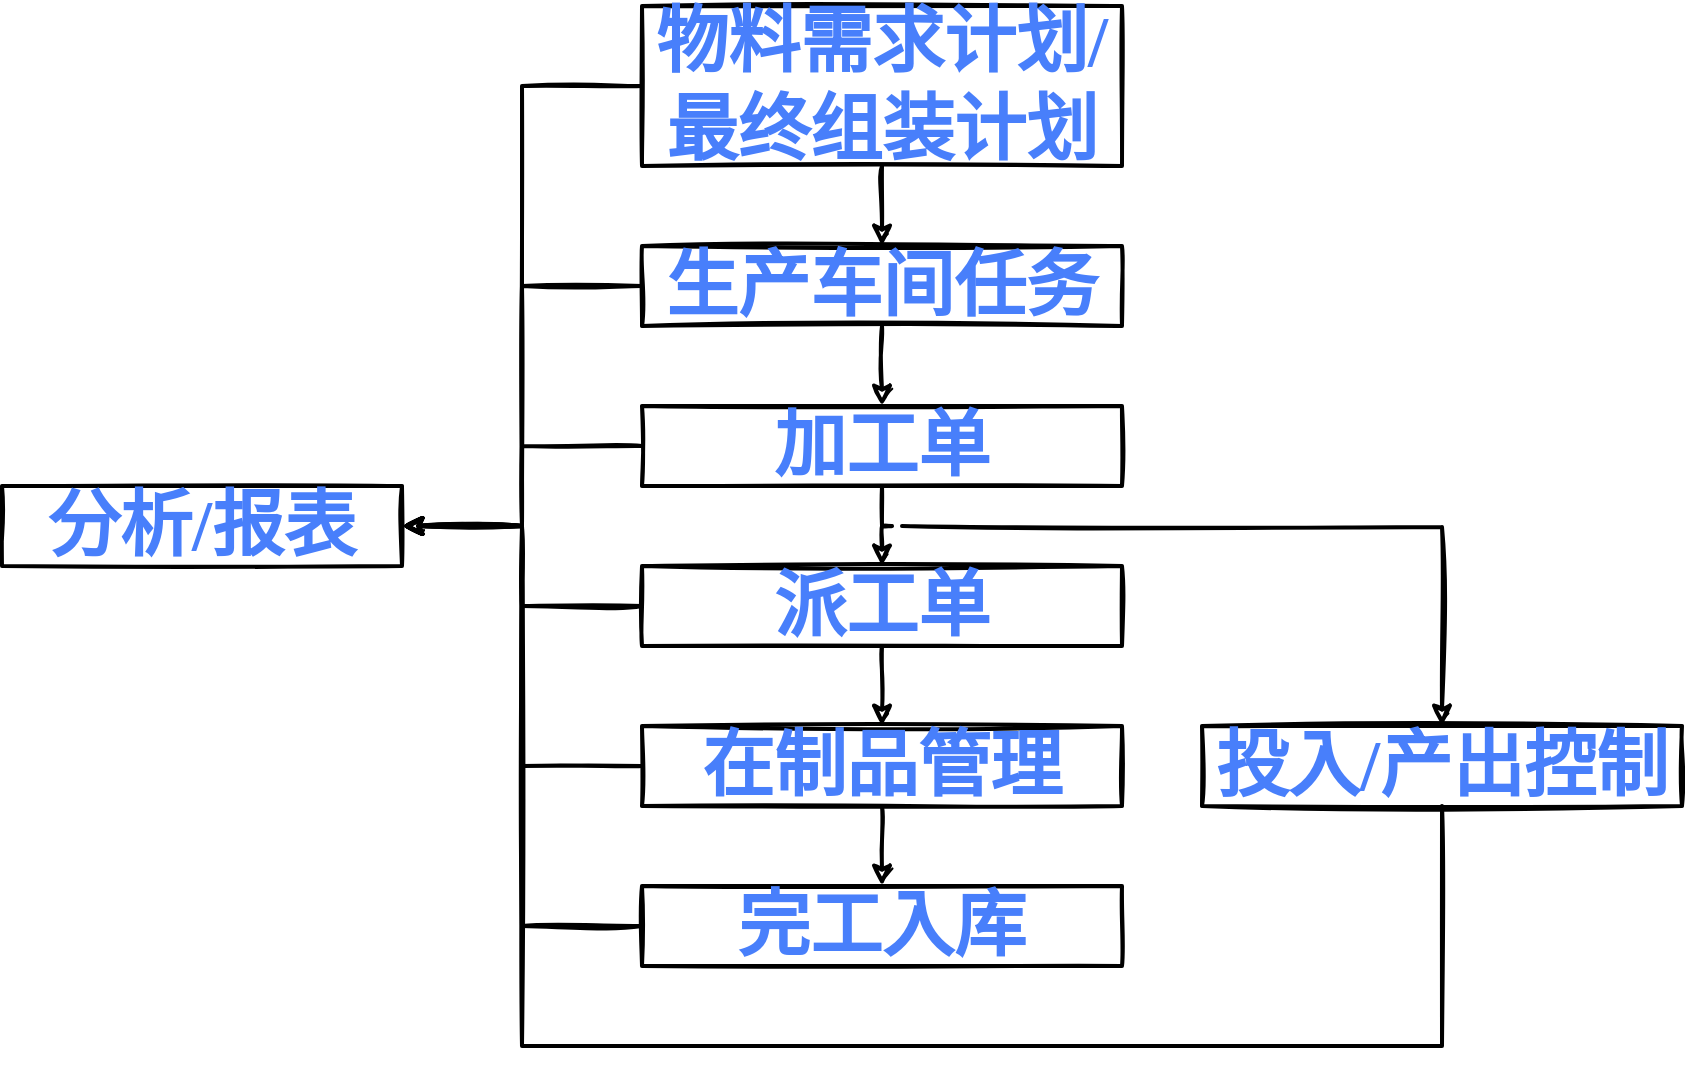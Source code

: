 <mxfile version="17.2.4" type="device"><diagram id="URuedX8x39ZnW2CHjkSC" name="Page-1"><mxGraphModel dx="1106" dy="997" grid="1" gridSize="10" guides="1" tooltips="1" connect="1" arrows="1" fold="1" page="1" pageScale="1" pageWidth="1600" pageHeight="900" math="0" shadow="0"><root><mxCell id="0"/><mxCell id="1" parent="0"/><mxCell id="RfTTD2ZKAuVx4LQ9rV71-23" value="" style="group" vertex="1" connectable="0" parent="1"><mxGeometry x="40" y="40" width="840" height="520" as="geometry"/></mxCell><mxCell id="RfTTD2ZKAuVx4LQ9rV71-2" value="&lt;font style=&quot;font-size: 36px&quot; color=&quot;#487ffb&quot;&gt;&lt;b&gt;物料需求计划/&lt;br&gt;最终组装计划&lt;/b&gt;&lt;/font&gt;" style="rounded=0;whiteSpace=wrap;html=1;fontFamily=FZJingLeiS-R-GB;strokeWidth=2;sketch=1;fillColor=none;" vertex="1" parent="RfTTD2ZKAuVx4LQ9rV71-23"><mxGeometry x="320" width="240" height="80" as="geometry"/></mxCell><mxCell id="RfTTD2ZKAuVx4LQ9rV71-16" style="edgeStyle=orthogonalEdgeStyle;rounded=0;sketch=1;orthogonalLoop=1;jettySize=auto;html=1;exitX=0;exitY=0.5;exitDx=0;exitDy=0;fontFamily=FZJingLeiS-R-GB;fontSize=36;fontColor=#487FFB;strokeWidth=2;" edge="1" parent="RfTTD2ZKAuVx4LQ9rV71-23" source="RfTTD2ZKAuVx4LQ9rV71-3"><mxGeometry relative="1" as="geometry"><mxPoint x="200" y="260" as="targetPoint"/><Array as="points"><mxPoint x="260" y="140"/><mxPoint x="260" y="260"/></Array></mxGeometry></mxCell><mxCell id="RfTTD2ZKAuVx4LQ9rV71-3" value="&lt;font color=&quot;#487ffb&quot;&gt;&lt;span style=&quot;font-size: 36px&quot;&gt;&lt;b&gt;生产车间任务&lt;/b&gt;&lt;/span&gt;&lt;/font&gt;" style="rounded=0;whiteSpace=wrap;html=1;fontFamily=FZJingLeiS-R-GB;strokeWidth=2;sketch=1;fillColor=none;" vertex="1" parent="RfTTD2ZKAuVx4LQ9rV71-23"><mxGeometry x="320" y="120" width="240" height="40" as="geometry"/></mxCell><mxCell id="RfTTD2ZKAuVx4LQ9rV71-10" style="edgeStyle=orthogonalEdgeStyle;rounded=0;orthogonalLoop=1;jettySize=auto;html=1;exitX=0.5;exitY=1;exitDx=0;exitDy=0;entryX=0.5;entryY=0;entryDx=0;entryDy=0;fontFamily=FZJingLeiS-R-GB;fontSize=36;fontColor=#487FFB;sketch=1;strokeWidth=2;" edge="1" parent="RfTTD2ZKAuVx4LQ9rV71-23" source="RfTTD2ZKAuVx4LQ9rV71-2" target="RfTTD2ZKAuVx4LQ9rV71-3"><mxGeometry relative="1" as="geometry"/></mxCell><mxCell id="RfTTD2ZKAuVx4LQ9rV71-17" style="edgeStyle=orthogonalEdgeStyle;rounded=0;sketch=1;orthogonalLoop=1;jettySize=auto;html=1;exitX=0;exitY=0.5;exitDx=0;exitDy=0;fontFamily=FZJingLeiS-R-GB;fontSize=36;fontColor=#487FFB;strokeWidth=2;" edge="1" parent="RfTTD2ZKAuVx4LQ9rV71-23" source="RfTTD2ZKAuVx4LQ9rV71-4"><mxGeometry relative="1" as="geometry"><mxPoint x="200" y="260" as="targetPoint"/><Array as="points"><mxPoint x="260" y="220"/><mxPoint x="260" y="260"/></Array></mxGeometry></mxCell><mxCell id="RfTTD2ZKAuVx4LQ9rV71-21" style="edgeStyle=orthogonalEdgeStyle;rounded=0;sketch=1;orthogonalLoop=1;jettySize=auto;html=1;entryX=0.5;entryY=0;entryDx=0;entryDy=0;fontFamily=FZJingLeiS-R-GB;fontSize=36;fontColor=#487FFB;strokeWidth=2;" edge="1" parent="RfTTD2ZKAuVx4LQ9rV71-23" target="RfTTD2ZKAuVx4LQ9rV71-9"><mxGeometry relative="1" as="geometry"><mxPoint x="450" y="260" as="sourcePoint"/></mxGeometry></mxCell><mxCell id="RfTTD2ZKAuVx4LQ9rV71-4" value="&lt;font color=&quot;#487ffb&quot;&gt;&lt;span style=&quot;font-size: 36px&quot;&gt;&lt;b&gt;加工单&lt;/b&gt;&lt;/span&gt;&lt;/font&gt;" style="rounded=0;whiteSpace=wrap;html=1;fontFamily=FZJingLeiS-R-GB;strokeWidth=2;sketch=1;fillColor=none;" vertex="1" parent="RfTTD2ZKAuVx4LQ9rV71-23"><mxGeometry x="320" y="200" width="240" height="40" as="geometry"/></mxCell><mxCell id="RfTTD2ZKAuVx4LQ9rV71-11" style="edgeStyle=orthogonalEdgeStyle;rounded=0;sketch=1;orthogonalLoop=1;jettySize=auto;html=1;exitX=0.5;exitY=1;exitDx=0;exitDy=0;entryX=0.5;entryY=0;entryDx=0;entryDy=0;fontFamily=FZJingLeiS-R-GB;fontSize=36;fontColor=#487FFB;strokeWidth=2;" edge="1" parent="RfTTD2ZKAuVx4LQ9rV71-23" source="RfTTD2ZKAuVx4LQ9rV71-3" target="RfTTD2ZKAuVx4LQ9rV71-4"><mxGeometry relative="1" as="geometry"/></mxCell><mxCell id="RfTTD2ZKAuVx4LQ9rV71-18" style="edgeStyle=orthogonalEdgeStyle;rounded=0;sketch=1;orthogonalLoop=1;jettySize=auto;html=1;exitX=0;exitY=0.5;exitDx=0;exitDy=0;fontFamily=FZJingLeiS-R-GB;fontSize=36;fontColor=#487FFB;strokeWidth=2;" edge="1" parent="RfTTD2ZKAuVx4LQ9rV71-23" source="RfTTD2ZKAuVx4LQ9rV71-5"><mxGeometry relative="1" as="geometry"><mxPoint x="200" y="260" as="targetPoint"/><Array as="points"><mxPoint x="260" y="300"/><mxPoint x="260" y="260"/></Array></mxGeometry></mxCell><mxCell id="RfTTD2ZKAuVx4LQ9rV71-5" value="&lt;font color=&quot;#487ffb&quot;&gt;&lt;span style=&quot;font-size: 36px&quot;&gt;&lt;b&gt;派工单&lt;/b&gt;&lt;/span&gt;&lt;/font&gt;" style="rounded=0;whiteSpace=wrap;html=1;fontFamily=FZJingLeiS-R-GB;strokeWidth=2;sketch=1;fillColor=none;" vertex="1" parent="RfTTD2ZKAuVx4LQ9rV71-23"><mxGeometry x="320" y="280" width="240" height="40" as="geometry"/></mxCell><mxCell id="RfTTD2ZKAuVx4LQ9rV71-12" style="edgeStyle=orthogonalEdgeStyle;rounded=0;sketch=1;orthogonalLoop=1;jettySize=auto;html=1;exitX=0.5;exitY=1;exitDx=0;exitDy=0;entryX=0.5;entryY=0;entryDx=0;entryDy=0;fontFamily=FZJingLeiS-R-GB;fontSize=36;fontColor=#487FFB;strokeWidth=2;" edge="1" parent="RfTTD2ZKAuVx4LQ9rV71-23" source="RfTTD2ZKAuVx4LQ9rV71-4" target="RfTTD2ZKAuVx4LQ9rV71-5"><mxGeometry relative="1" as="geometry"><Array as="points"><mxPoint x="445" y="260"/><mxPoint x="445" y="260"/></Array></mxGeometry></mxCell><mxCell id="RfTTD2ZKAuVx4LQ9rV71-19" style="edgeStyle=orthogonalEdgeStyle;rounded=0;sketch=1;orthogonalLoop=1;jettySize=auto;html=1;exitX=0;exitY=0.5;exitDx=0;exitDy=0;fontFamily=FZJingLeiS-R-GB;fontSize=36;fontColor=#487FFB;strokeWidth=2;" edge="1" parent="RfTTD2ZKAuVx4LQ9rV71-23" source="RfTTD2ZKAuVx4LQ9rV71-6"><mxGeometry relative="1" as="geometry"><mxPoint x="200" y="260" as="targetPoint"/><Array as="points"><mxPoint x="260" y="380"/><mxPoint x="260" y="260"/></Array></mxGeometry></mxCell><mxCell id="RfTTD2ZKAuVx4LQ9rV71-6" value="&lt;font color=&quot;#487ffb&quot;&gt;&lt;span style=&quot;font-size: 36px&quot;&gt;&lt;b&gt;在制品管理&lt;/b&gt;&lt;/span&gt;&lt;/font&gt;&lt;span style=&quot;color: rgba(0 , 0 , 0 , 0) ; font-family: monospace ; font-size: 0px&quot;&gt;%3CmxGraphModel%3E%3Croot%3E%3CmxCell%20id%3D%220%22%2F%3E%3CmxCell%20id%3D%221%22%20parent%3D%220%22%2F%3E%3CmxCell%20id%3D%222%22%20value%3D%22%26lt%3Bfont%20color%3D%26quot%3B%23487ffb%26quot%3B%26gt%3B%26lt%3Bspan%20style%3D%26quot%3Bfont-size%3A%2036px%26quot%3B%26gt%3B%26lt%3Bb%26gt%3B%E7%94%9F%E4%BA%A7%E8%BD%A6%E9%97%B4%E4%BB%BB%E5%8A%A1%26lt%3B%2Fb%26gt%3B%26lt%3B%2Fspan%26gt%3B%26lt%3B%2Ffont%26gt%3B%22%20style%3D%22rounded%3D0%3BwhiteSpace%3Dwrap%3Bhtml%3D1%3BfontFamily%3DFZJingLeiS-R-GB%3BstrokeWidth%3D2%3Bsketch%3D1%3BfillColor%3Dnone%3B%22%20vertex%3D%221%22%20parent%3D%221%22%3E%3CmxGeometry%20x%3D%22280%22%20y%3D%22160%22%20width%3D%22250%22%20height%3D%2240%22%20as%3D%22geometry%22%2F%3E%3C%2FmxCell%3E%3C%2Froot%3E%3C%2FmxGraphModel%3E&lt;/span&gt;" style="rounded=0;whiteSpace=wrap;html=1;fontFamily=FZJingLeiS-R-GB;strokeWidth=2;sketch=1;fillColor=none;" vertex="1" parent="RfTTD2ZKAuVx4LQ9rV71-23"><mxGeometry x="320" y="360" width="240" height="40" as="geometry"/></mxCell><mxCell id="RfTTD2ZKAuVx4LQ9rV71-13" style="edgeStyle=orthogonalEdgeStyle;rounded=0;sketch=1;orthogonalLoop=1;jettySize=auto;html=1;exitX=0.5;exitY=1;exitDx=0;exitDy=0;entryX=0.5;entryY=0;entryDx=0;entryDy=0;fontFamily=FZJingLeiS-R-GB;fontSize=36;fontColor=#487FFB;strokeWidth=2;" edge="1" parent="RfTTD2ZKAuVx4LQ9rV71-23" source="RfTTD2ZKAuVx4LQ9rV71-5" target="RfTTD2ZKAuVx4LQ9rV71-6"><mxGeometry relative="1" as="geometry"/></mxCell><mxCell id="RfTTD2ZKAuVx4LQ9rV71-7" value="&lt;font color=&quot;#487ffb&quot;&gt;&lt;span style=&quot;font-size: 36px&quot;&gt;&lt;b&gt;完工入库&lt;/b&gt;&lt;/span&gt;&lt;/font&gt;" style="rounded=0;whiteSpace=wrap;html=1;fontFamily=FZJingLeiS-R-GB;strokeWidth=2;sketch=1;fillColor=none;" vertex="1" parent="RfTTD2ZKAuVx4LQ9rV71-23"><mxGeometry x="320" y="440" width="240" height="40" as="geometry"/></mxCell><mxCell id="RfTTD2ZKAuVx4LQ9rV71-14" style="edgeStyle=orthogonalEdgeStyle;rounded=0;sketch=1;orthogonalLoop=1;jettySize=auto;html=1;exitX=0.5;exitY=1;exitDx=0;exitDy=0;entryX=0.5;entryY=0;entryDx=0;entryDy=0;fontFamily=FZJingLeiS-R-GB;fontSize=36;fontColor=#487FFB;strokeWidth=2;" edge="1" parent="RfTTD2ZKAuVx4LQ9rV71-23" source="RfTTD2ZKAuVx4LQ9rV71-6" target="RfTTD2ZKAuVx4LQ9rV71-7"><mxGeometry relative="1" as="geometry"/></mxCell><mxCell id="RfTTD2ZKAuVx4LQ9rV71-8" value="&lt;font color=&quot;#487ffb&quot;&gt;&lt;span style=&quot;font-size: 36px&quot;&gt;&lt;b&gt;分析/报表&lt;/b&gt;&lt;/span&gt;&lt;/font&gt;" style="rounded=0;whiteSpace=wrap;html=1;fontFamily=FZJingLeiS-R-GB;strokeWidth=2;sketch=1;fillColor=none;" vertex="1" parent="RfTTD2ZKAuVx4LQ9rV71-23"><mxGeometry y="240" width="200" height="40" as="geometry"/></mxCell><mxCell id="RfTTD2ZKAuVx4LQ9rV71-15" style="edgeStyle=orthogonalEdgeStyle;rounded=0;sketch=1;orthogonalLoop=1;jettySize=auto;html=1;exitX=0;exitY=0.5;exitDx=0;exitDy=0;entryX=1;entryY=0.5;entryDx=0;entryDy=0;fontFamily=FZJingLeiS-R-GB;fontSize=36;fontColor=#487FFB;strokeWidth=2;" edge="1" parent="RfTTD2ZKAuVx4LQ9rV71-23" source="RfTTD2ZKAuVx4LQ9rV71-2" target="RfTTD2ZKAuVx4LQ9rV71-8"><mxGeometry relative="1" as="geometry"/></mxCell><mxCell id="RfTTD2ZKAuVx4LQ9rV71-20" style="edgeStyle=orthogonalEdgeStyle;rounded=0;sketch=1;orthogonalLoop=1;jettySize=auto;html=1;exitX=0;exitY=0.5;exitDx=0;exitDy=0;entryX=1;entryY=0.5;entryDx=0;entryDy=0;fontFamily=FZJingLeiS-R-GB;fontSize=36;fontColor=#487FFB;strokeWidth=2;" edge="1" parent="RfTTD2ZKAuVx4LQ9rV71-23" source="RfTTD2ZKAuVx4LQ9rV71-7" target="RfTTD2ZKAuVx4LQ9rV71-8"><mxGeometry relative="1" as="geometry"/></mxCell><mxCell id="RfTTD2ZKAuVx4LQ9rV71-22" style="edgeStyle=orthogonalEdgeStyle;rounded=0;sketch=1;orthogonalLoop=1;jettySize=auto;html=1;exitX=0.5;exitY=1;exitDx=0;exitDy=0;entryX=1;entryY=0.5;entryDx=0;entryDy=0;fontFamily=FZJingLeiS-R-GB;fontSize=36;fontColor=#487FFB;strokeWidth=2;" edge="1" parent="RfTTD2ZKAuVx4LQ9rV71-23" source="RfTTD2ZKAuVx4LQ9rV71-9" target="RfTTD2ZKAuVx4LQ9rV71-8"><mxGeometry relative="1" as="geometry"><Array as="points"><mxPoint x="720" y="400"/><mxPoint x="720" y="520"/><mxPoint x="260" y="520"/><mxPoint x="260" y="260"/></Array></mxGeometry></mxCell><mxCell id="RfTTD2ZKAuVx4LQ9rV71-9" value="&lt;font color=&quot;#487ffb&quot;&gt;&lt;span style=&quot;font-size: 36px&quot;&gt;&lt;b&gt;投入/产出控制&lt;/b&gt;&lt;/span&gt;&lt;/font&gt;" style="rounded=0;whiteSpace=wrap;html=1;fontFamily=FZJingLeiS-R-GB;strokeWidth=2;sketch=1;fillColor=none;" vertex="1" parent="RfTTD2ZKAuVx4LQ9rV71-23"><mxGeometry x="600" y="360" width="240" height="40" as="geometry"/></mxCell></root></mxGraphModel></diagram></mxfile>